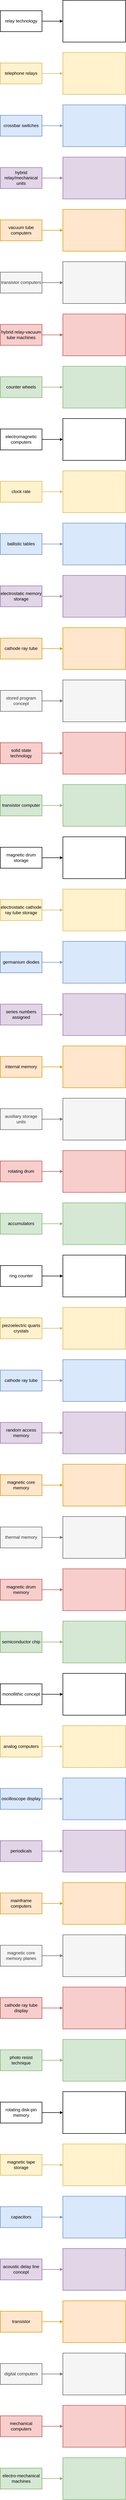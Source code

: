 <mxfile version="13.9.9" type="device"><diagram id="lU7n5NMmZwMgzTUS3irJ" name="Page-1"><mxGraphModel dx="1422" dy="942" grid="1" gridSize="10" guides="1" tooltips="1" connect="1" arrows="1" fold="1" page="1" pageScale="1" pageWidth="850" pageHeight="1100" math="0" shadow="0"><root><mxCell id="0"/><mxCell id="1" parent="0"/><mxCell id="pDozDM5p4-W_ZbppBq3X-190" value="" style="edgeStyle=orthogonalEdgeStyle;rounded=0;orthogonalLoop=1;jettySize=auto;html=1;strokeWidth=2;" edge="1" parent="1" source="pDozDM5p4-W_ZbppBq3X-1" target="pDozDM5p4-W_ZbppBq3X-94"><mxGeometry relative="1" as="geometry"/></mxCell><mxCell id="pDozDM5p4-W_ZbppBq3X-1" value="relay technology" style="rounded=0;whiteSpace=wrap;html=1;strokeWidth=2;fontStyle=0;fontSize=17;" vertex="1" parent="1"><mxGeometry x="80" y="80" width="160" height="80" as="geometry"/></mxCell><mxCell id="pDozDM5p4-W_ZbppBq3X-183" value="" style="edgeStyle=orthogonalEdgeStyle;rounded=0;orthogonalLoop=1;jettySize=auto;html=1;strokeWidth=2;fillColor=#d5e8d4;strokeColor=#82b366;" edge="1" parent="1" source="pDozDM5p4-W_ZbppBq3X-2" target="pDozDM5p4-W_ZbppBq3X-101"><mxGeometry relative="1" as="geometry"/></mxCell><mxCell id="pDozDM5p4-W_ZbppBq3X-2" value="counter wheels" style="rounded=0;whiteSpace=wrap;html=1;strokeWidth=2;fillColor=#d5e8d4;strokeColor=#82b366;fontStyle=0;fontSize=17;" vertex="1" parent="1"><mxGeometry x="80" y="1480" width="160" height="80" as="geometry"/></mxCell><mxCell id="pDozDM5p4-W_ZbppBq3X-184" value="" style="edgeStyle=orthogonalEdgeStyle;rounded=0;orthogonalLoop=1;jettySize=auto;html=1;strokeWidth=2;fillColor=#f8cecc;strokeColor=#b85450;" edge="1" parent="1" source="pDozDM5p4-W_ZbppBq3X-3" target="pDozDM5p4-W_ZbppBq3X-100"><mxGeometry relative="1" as="geometry"/></mxCell><mxCell id="pDozDM5p4-W_ZbppBq3X-3" value="hybrid relay-vacuum tube machines" style="rounded=0;whiteSpace=wrap;html=1;strokeWidth=2;fillColor=#f8cecc;strokeColor=#b85450;fontStyle=0;fontSize=17;" vertex="1" parent="1"><mxGeometry x="80" y="1280" width="160" height="80" as="geometry"/></mxCell><mxCell id="pDozDM5p4-W_ZbppBq3X-143" style="edgeStyle=orthogonalEdgeStyle;rounded=0;orthogonalLoop=1;jettySize=auto;html=1;entryX=0;entryY=0.5;entryDx=0;entryDy=0;strokeWidth=2;fillColor=#d5e8d4;strokeColor=#82b366;" edge="1" parent="1" source="pDozDM5p4-W_ZbppBq3X-4" target="pDozDM5p4-W_ZbppBq3X-140"><mxGeometry relative="1" as="geometry"/></mxCell><mxCell id="pDozDM5p4-W_ZbppBq3X-4" value="electro-mechanical machines" style="rounded=0;whiteSpace=wrap;html=1;strokeWidth=2;fillColor=#d5e8d4;strokeColor=#82b366;fontStyle=0;fontSize=17;" vertex="1" parent="1"><mxGeometry x="80" y="9480" width="160" height="80" as="geometry"/></mxCell><mxCell id="pDozDM5p4-W_ZbppBq3X-182" value="" style="edgeStyle=orthogonalEdgeStyle;rounded=0;orthogonalLoop=1;jettySize=auto;html=1;strokeWidth=2;" edge="1" parent="1" source="pDozDM5p4-W_ZbppBq3X-5" target="pDozDM5p4-W_ZbppBq3X-102"><mxGeometry relative="1" as="geometry"/></mxCell><mxCell id="pDozDM5p4-W_ZbppBq3X-5" value="electromagnetic computers" style="rounded=0;whiteSpace=wrap;html=1;strokeWidth=2;fontStyle=0;fontSize=17;" vertex="1" parent="1"><mxGeometry x="80" y="1680" width="160" height="80" as="geometry"/></mxCell><mxCell id="pDozDM5p4-W_ZbppBq3X-185" value="" style="edgeStyle=orthogonalEdgeStyle;rounded=0;orthogonalLoop=1;jettySize=auto;html=1;strokeWidth=2;fillColor=#f5f5f5;strokeColor=#666666;" edge="1" parent="1" source="pDozDM5p4-W_ZbppBq3X-6" target="pDozDM5p4-W_ZbppBq3X-99"><mxGeometry relative="1" as="geometry"/></mxCell><mxCell id="pDozDM5p4-W_ZbppBq3X-6" value="transistor computers" style="rounded=0;whiteSpace=wrap;html=1;strokeWidth=2;fillColor=#f5f5f5;strokeColor=#666666;fontColor=#333333;fontStyle=0;fontSize=17;" vertex="1" parent="1"><mxGeometry x="80" y="1080" width="160" height="80" as="geometry"/></mxCell><mxCell id="pDozDM5p4-W_ZbppBq3X-186" value="" style="edgeStyle=orthogonalEdgeStyle;rounded=0;orthogonalLoop=1;jettySize=auto;html=1;strokeWidth=2;fillColor=#ffe6cc;strokeColor=#d79b00;" edge="1" parent="1" source="pDozDM5p4-W_ZbppBq3X-7" target="pDozDM5p4-W_ZbppBq3X-98"><mxGeometry relative="1" as="geometry"/></mxCell><mxCell id="pDozDM5p4-W_ZbppBq3X-7" value="vacuum tube computers" style="rounded=0;whiteSpace=wrap;html=1;strokeWidth=2;fillColor=#ffe6cc;strokeColor=#d79b00;fontStyle=0;fontSize=17;" vertex="1" parent="1"><mxGeometry x="80" y="880" width="160" height="80" as="geometry"/></mxCell><mxCell id="pDozDM5p4-W_ZbppBq3X-187" value="" style="edgeStyle=orthogonalEdgeStyle;rounded=0;orthogonalLoop=1;jettySize=auto;html=1;strokeWidth=2;fillColor=#e1d5e7;strokeColor=#9673a6;" edge="1" parent="1" source="pDozDM5p4-W_ZbppBq3X-8" target="pDozDM5p4-W_ZbppBq3X-97"><mxGeometry relative="1" as="geometry"/></mxCell><mxCell id="pDozDM5p4-W_ZbppBq3X-8" value="hybrid relay/mechanical units" style="rounded=0;whiteSpace=wrap;html=1;strokeWidth=2;fillColor=#e1d5e7;strokeColor=#9673a6;fontStyle=0;fontSize=17;" vertex="1" parent="1"><mxGeometry x="80" y="680" width="160" height="80" as="geometry"/></mxCell><mxCell id="pDozDM5p4-W_ZbppBq3X-144" style="edgeStyle=orthogonalEdgeStyle;rounded=0;orthogonalLoop=1;jettySize=auto;html=1;entryX=0;entryY=0.5;entryDx=0;entryDy=0;strokeWidth=2;fillColor=#f8cecc;strokeColor=#b85450;" edge="1" parent="1" source="pDozDM5p4-W_ZbppBq3X-9" target="pDozDM5p4-W_ZbppBq3X-141"><mxGeometry relative="1" as="geometry"/></mxCell><mxCell id="pDozDM5p4-W_ZbppBq3X-9" value="mechanical computers" style="rounded=0;whiteSpace=wrap;html=1;strokeWidth=2;fillColor=#f8cecc;strokeColor=#b85450;fontStyle=0;fontSize=17;" vertex="1" parent="1"><mxGeometry x="80" y="9280" width="160" height="80" as="geometry"/></mxCell><mxCell id="pDozDM5p4-W_ZbppBq3X-188" value="" style="edgeStyle=orthogonalEdgeStyle;rounded=0;orthogonalLoop=1;jettySize=auto;html=1;strokeWidth=2;fillColor=#dae8fc;strokeColor=#6c8ebf;" edge="1" parent="1" source="pDozDM5p4-W_ZbppBq3X-10" target="pDozDM5p4-W_ZbppBq3X-96"><mxGeometry relative="1" as="geometry"/></mxCell><mxCell id="pDozDM5p4-W_ZbppBq3X-10" value="crossbar switches" style="rounded=0;whiteSpace=wrap;html=1;strokeWidth=2;fillColor=#dae8fc;strokeColor=#6c8ebf;fontStyle=0;fontSize=17;" vertex="1" parent="1"><mxGeometry x="80" y="480" width="160" height="80" as="geometry"/></mxCell><mxCell id="pDozDM5p4-W_ZbppBq3X-189" value="" style="edgeStyle=orthogonalEdgeStyle;rounded=0;orthogonalLoop=1;jettySize=auto;html=1;strokeWidth=2;fillColor=#fff2cc;strokeColor=#d6b656;" edge="1" parent="1" source="pDozDM5p4-W_ZbppBq3X-11" target="pDozDM5p4-W_ZbppBq3X-95"><mxGeometry relative="1" as="geometry"/></mxCell><mxCell id="pDozDM5p4-W_ZbppBq3X-11" value="telephone relays" style="rounded=0;whiteSpace=wrap;html=1;strokeWidth=2;fillColor=#fff2cc;strokeColor=#d6b656;fontStyle=0;fontSize=17;" vertex="1" parent="1"><mxGeometry x="80" y="280" width="160" height="80" as="geometry"/></mxCell><mxCell id="pDozDM5p4-W_ZbppBq3X-180" value="" style="edgeStyle=orthogonalEdgeStyle;rounded=0;orthogonalLoop=1;jettySize=auto;html=1;strokeWidth=2;fillColor=#dae8fc;strokeColor=#6c8ebf;" edge="1" parent="1" source="pDozDM5p4-W_ZbppBq3X-35" target="pDozDM5p4-W_ZbppBq3X-104"><mxGeometry relative="1" as="geometry"/></mxCell><mxCell id="pDozDM5p4-W_ZbppBq3X-35" value="ballistic tables" style="rounded=0;whiteSpace=wrap;html=1;strokeWidth=2;fillColor=#dae8fc;strokeColor=#6c8ebf;fontStyle=0;fontSize=17;" vertex="1" parent="1"><mxGeometry x="80" y="2080" width="160" height="80" as="geometry"/></mxCell><mxCell id="pDozDM5p4-W_ZbppBq3X-181" value="" style="edgeStyle=orthogonalEdgeStyle;rounded=0;orthogonalLoop=1;jettySize=auto;html=1;strokeWidth=2;fillColor=#fff2cc;strokeColor=#d6b656;" edge="1" parent="1" source="pDozDM5p4-W_ZbppBq3X-36" target="pDozDM5p4-W_ZbppBq3X-103"><mxGeometry relative="1" as="geometry"/></mxCell><mxCell id="pDozDM5p4-W_ZbppBq3X-36" value="clock rate" style="rounded=0;whiteSpace=wrap;html=1;strokeWidth=2;fillColor=#fff2cc;strokeColor=#d6b656;fontStyle=0;fontSize=17;" vertex="1" parent="1"><mxGeometry x="80" y="1880" width="160" height="80" as="geometry"/></mxCell><mxCell id="pDozDM5p4-W_ZbppBq3X-145" style="edgeStyle=orthogonalEdgeStyle;rounded=0;orthogonalLoop=1;jettySize=auto;html=1;exitX=1;exitY=0.5;exitDx=0;exitDy=0;entryX=0;entryY=0.5;entryDx=0;entryDy=0;strokeWidth=2;fillColor=#f5f5f5;strokeColor=#666666;" edge="1" parent="1" source="pDozDM5p4-W_ZbppBq3X-38" target="pDozDM5p4-W_ZbppBq3X-142"><mxGeometry relative="1" as="geometry"/></mxCell><mxCell id="pDozDM5p4-W_ZbppBq3X-38" value="digital computers" style="rounded=0;whiteSpace=wrap;html=1;strokeWidth=2;fillColor=#f5f5f5;strokeColor=#666666;fontColor=#333333;fontStyle=0;fontSize=17;" vertex="1" parent="1"><mxGeometry x="80" y="9080" width="160" height="80" as="geometry"/></mxCell><mxCell id="pDozDM5p4-W_ZbppBq3X-173" value="" style="edgeStyle=orthogonalEdgeStyle;rounded=0;orthogonalLoop=1;jettySize=auto;html=1;strokeWidth=2;fillColor=#fff2cc;strokeColor=#d6b656;" edge="1" parent="1" source="pDozDM5p4-W_ZbppBq3X-48" target="pDozDM5p4-W_ZbppBq3X-112"><mxGeometry relative="1" as="geometry"/></mxCell><mxCell id="pDozDM5p4-W_ZbppBq3X-48" value="electrostatic cathode ray tube storage" style="rounded=0;whiteSpace=wrap;html=1;strokeWidth=2;fillColor=#fff2cc;strokeColor=#d6b656;fontStyle=0;fontSize=17;" vertex="1" parent="1"><mxGeometry x="80" y="3480" width="160" height="80" as="geometry"/></mxCell><mxCell id="pDozDM5p4-W_ZbppBq3X-174" value="" style="edgeStyle=orthogonalEdgeStyle;rounded=0;orthogonalLoop=1;jettySize=auto;html=1;strokeWidth=2;" edge="1" parent="1" source="pDozDM5p4-W_ZbppBq3X-49" target="pDozDM5p4-W_ZbppBq3X-110"><mxGeometry relative="1" as="geometry"/></mxCell><mxCell id="pDozDM5p4-W_ZbppBq3X-49" value="magnetic drum storage" style="rounded=0;whiteSpace=wrap;html=1;strokeWidth=2;fontStyle=0;fontSize=17;" vertex="1" parent="1"><mxGeometry x="80" y="3280" width="160" height="80" as="geometry"/></mxCell><mxCell id="pDozDM5p4-W_ZbppBq3X-175" value="" style="edgeStyle=orthogonalEdgeStyle;rounded=0;orthogonalLoop=1;jettySize=auto;html=1;strokeWidth=2;fillColor=#d5e8d4;strokeColor=#82b366;" edge="1" parent="1" source="pDozDM5p4-W_ZbppBq3X-50" target="pDozDM5p4-W_ZbppBq3X-109"><mxGeometry relative="1" as="geometry"/></mxCell><mxCell id="pDozDM5p4-W_ZbppBq3X-50" value="transistor computer" style="rounded=0;whiteSpace=wrap;html=1;strokeWidth=2;fillColor=#d5e8d4;strokeColor=#82b366;fontStyle=0;fontSize=17;" vertex="1" parent="1"><mxGeometry x="80" y="3080" width="160" height="80" as="geometry"/></mxCell><mxCell id="pDozDM5p4-W_ZbppBq3X-176" value="" style="edgeStyle=orthogonalEdgeStyle;rounded=0;orthogonalLoop=1;jettySize=auto;html=1;strokeWidth=2;fillColor=#f8cecc;strokeColor=#b85450;" edge="1" parent="1" source="pDozDM5p4-W_ZbppBq3X-51" target="pDozDM5p4-W_ZbppBq3X-108"><mxGeometry relative="1" as="geometry"/></mxCell><mxCell id="pDozDM5p4-W_ZbppBq3X-51" value="solid state technology" style="rounded=0;whiteSpace=wrap;html=1;strokeWidth=2;fillColor=#f8cecc;strokeColor=#b85450;fontStyle=0;fontSize=17;" vertex="1" parent="1"><mxGeometry x="80" y="2880" width="160" height="80" as="geometry"/></mxCell><mxCell id="pDozDM5p4-W_ZbppBq3X-146" style="edgeStyle=orthogonalEdgeStyle;rounded=0;orthogonalLoop=1;jettySize=auto;html=1;entryX=0;entryY=0.5;entryDx=0;entryDy=0;strokeWidth=2;fillColor=#ffe6cc;strokeColor=#d79b00;" edge="1" parent="1" source="pDozDM5p4-W_ZbppBq3X-52" target="pDozDM5p4-W_ZbppBq3X-137"><mxGeometry relative="1" as="geometry"/></mxCell><mxCell id="pDozDM5p4-W_ZbppBq3X-52" value="transistor" style="rounded=0;whiteSpace=wrap;html=1;strokeWidth=2;fillColor=#ffe6cc;strokeColor=#d79b00;fontStyle=0;fontSize=17;" vertex="1" parent="1"><mxGeometry x="80" y="8880" width="160" height="80" as="geometry"/></mxCell><mxCell id="pDozDM5p4-W_ZbppBq3X-177" value="" style="edgeStyle=orthogonalEdgeStyle;rounded=0;orthogonalLoop=1;jettySize=auto;html=1;strokeWidth=2;fillColor=#f5f5f5;strokeColor=#666666;" edge="1" parent="1" source="pDozDM5p4-W_ZbppBq3X-53" target="pDozDM5p4-W_ZbppBq3X-107"><mxGeometry relative="1" as="geometry"/></mxCell><mxCell id="pDozDM5p4-W_ZbppBq3X-53" value="stored program concept" style="rounded=0;whiteSpace=wrap;html=1;strokeWidth=2;fillColor=#f5f5f5;strokeColor=#666666;fontColor=#333333;fontStyle=0;fontSize=17;" vertex="1" parent="1"><mxGeometry x="80" y="2680" width="160" height="80" as="geometry"/></mxCell><mxCell id="pDozDM5p4-W_ZbppBq3X-178" value="" style="edgeStyle=orthogonalEdgeStyle;rounded=0;orthogonalLoop=1;jettySize=auto;html=1;strokeWidth=2;fillColor=#ffe6cc;strokeColor=#d79b00;" edge="1" parent="1" source="pDozDM5p4-W_ZbppBq3X-54" target="pDozDM5p4-W_ZbppBq3X-106"><mxGeometry relative="1" as="geometry"/></mxCell><mxCell id="pDozDM5p4-W_ZbppBq3X-54" value="cathode ray tube" style="rounded=0;whiteSpace=wrap;html=1;strokeWidth=2;fillColor=#ffe6cc;strokeColor=#d79b00;fontStyle=0;fontSize=17;" vertex="1" parent="1"><mxGeometry x="80" y="2480" width="160" height="80" as="geometry"/></mxCell><mxCell id="pDozDM5p4-W_ZbppBq3X-179" value="" style="edgeStyle=orthogonalEdgeStyle;rounded=0;orthogonalLoop=1;jettySize=auto;html=1;strokeWidth=2;fillColor=#e1d5e7;strokeColor=#9673a6;" edge="1" parent="1" source="pDozDM5p4-W_ZbppBq3X-55" target="pDozDM5p4-W_ZbppBq3X-105"><mxGeometry relative="1" as="geometry"/></mxCell><mxCell id="pDozDM5p4-W_ZbppBq3X-55" value="electrostatic memory storage" style="rounded=0;whiteSpace=wrap;html=1;strokeWidth=2;fillColor=#e1d5e7;strokeColor=#9673a6;fontStyle=0;fontSize=17;" vertex="1" parent="1"><mxGeometry x="80" y="2280" width="160" height="80" as="geometry"/></mxCell><mxCell id="pDozDM5p4-W_ZbppBq3X-165" value="" style="edgeStyle=orthogonalEdgeStyle;rounded=0;orthogonalLoop=1;jettySize=auto;html=1;strokeWidth=2;fillColor=#fff2cc;strokeColor=#d6b656;" edge="1" parent="1" source="pDozDM5p4-W_ZbppBq3X-59" target="pDozDM5p4-W_ZbppBq3X-122"><mxGeometry relative="1" as="geometry"/></mxCell><mxCell id="pDozDM5p4-W_ZbppBq3X-59" value="piezoelectric quarts crystals" style="rounded=0;whiteSpace=wrap;html=1;strokeWidth=2;fillColor=#fff2cc;strokeColor=#d6b656;fontStyle=0;fontSize=17;" vertex="1" parent="1"><mxGeometry x="80" y="5080" width="160" height="80" as="geometry"/></mxCell><mxCell id="pDozDM5p4-W_ZbppBq3X-147" style="edgeStyle=orthogonalEdgeStyle;rounded=0;orthogonalLoop=1;jettySize=auto;html=1;exitX=1;exitY=0.5;exitDx=0;exitDy=0;entryX=0;entryY=0.5;entryDx=0;entryDy=0;strokeWidth=2;fillColor=#e1d5e7;strokeColor=#9673a6;" edge="1" parent="1" source="pDozDM5p4-W_ZbppBq3X-60" target="pDozDM5p4-W_ZbppBq3X-138"><mxGeometry relative="1" as="geometry"/></mxCell><mxCell id="pDozDM5p4-W_ZbppBq3X-60" value="acoustic delay line concept" style="rounded=0;whiteSpace=wrap;html=1;strokeWidth=2;fillColor=#e1d5e7;strokeColor=#9673a6;fontStyle=0;fontSize=17;" vertex="1" parent="1"><mxGeometry x="80" y="8680" width="160" height="80" as="geometry"/></mxCell><mxCell id="pDozDM5p4-W_ZbppBq3X-166" value="" style="edgeStyle=orthogonalEdgeStyle;rounded=0;orthogonalLoop=1;jettySize=auto;html=1;strokeWidth=2;" edge="1" parent="1" source="pDozDM5p4-W_ZbppBq3X-61" target="pDozDM5p4-W_ZbppBq3X-119"><mxGeometry relative="1" as="geometry"><Array as="points"><mxPoint x="260" y="4920"/><mxPoint x="260" y="4920"/></Array></mxGeometry></mxCell><mxCell id="pDozDM5p4-W_ZbppBq3X-61" value="ring counter" style="rounded=0;whiteSpace=wrap;html=1;strokeWidth=2;fontStyle=0;fontSize=17;" vertex="1" parent="1"><mxGeometry x="80" y="4880" width="160" height="80" as="geometry"/></mxCell><mxCell id="pDozDM5p4-W_ZbppBq3X-167" value="" style="edgeStyle=orthogonalEdgeStyle;rounded=0;orthogonalLoop=1;jettySize=auto;html=1;strokeWidth=2;fillColor=#d5e8d4;strokeColor=#82b366;" edge="1" parent="1" source="pDozDM5p4-W_ZbppBq3X-62" target="pDozDM5p4-W_ZbppBq3X-118"><mxGeometry relative="1" as="geometry"/></mxCell><mxCell id="pDozDM5p4-W_ZbppBq3X-62" value="accumulators" style="rounded=0;whiteSpace=wrap;html=1;strokeWidth=2;fillColor=#d5e8d4;strokeColor=#82b366;fontStyle=0;fontSize=17;" vertex="1" parent="1"><mxGeometry x="80" y="4680" width="160" height="80" as="geometry"/></mxCell><mxCell id="pDozDM5p4-W_ZbppBq3X-168" value="" style="edgeStyle=orthogonalEdgeStyle;rounded=0;orthogonalLoop=1;jettySize=auto;html=1;strokeWidth=2;fillColor=#f8cecc;strokeColor=#b85450;" edge="1" parent="1" source="pDozDM5p4-W_ZbppBq3X-63" target="pDozDM5p4-W_ZbppBq3X-117"><mxGeometry relative="1" as="geometry"/></mxCell><mxCell id="pDozDM5p4-W_ZbppBq3X-63" value="rotating drum" style="rounded=0;whiteSpace=wrap;html=1;strokeWidth=2;fillColor=#f8cecc;strokeColor=#b85450;fontStyle=0;fontSize=17;" vertex="1" parent="1"><mxGeometry x="80" y="4480" width="160" height="80" as="geometry"/></mxCell><mxCell id="pDozDM5p4-W_ZbppBq3X-148" style="edgeStyle=orthogonalEdgeStyle;rounded=0;orthogonalLoop=1;jettySize=auto;html=1;exitX=1;exitY=0.5;exitDx=0;exitDy=0;entryX=0;entryY=0.5;entryDx=0;entryDy=0;strokeWidth=2;fillColor=#dae8fc;strokeColor=#6c8ebf;" edge="1" parent="1" source="pDozDM5p4-W_ZbppBq3X-64" target="pDozDM5p4-W_ZbppBq3X-139"><mxGeometry relative="1" as="geometry"/></mxCell><mxCell id="pDozDM5p4-W_ZbppBq3X-64" value="capacitors" style="rounded=0;whiteSpace=wrap;html=1;strokeWidth=2;fillColor=#dae8fc;strokeColor=#6c8ebf;fontStyle=0;fontSize=17;" vertex="1" parent="1"><mxGeometry x="80" y="8480" width="160" height="80" as="geometry"/></mxCell><mxCell id="pDozDM5p4-W_ZbppBq3X-169" value="" style="edgeStyle=orthogonalEdgeStyle;rounded=0;orthogonalLoop=1;jettySize=auto;html=1;strokeWidth=2;fillColor=#f5f5f5;strokeColor=#666666;" edge="1" parent="1" source="pDozDM5p4-W_ZbppBq3X-65" target="pDozDM5p4-W_ZbppBq3X-116"><mxGeometry relative="1" as="geometry"/></mxCell><mxCell id="pDozDM5p4-W_ZbppBq3X-65" value="auxiliary storage units" style="rounded=0;whiteSpace=wrap;html=1;strokeWidth=2;fillColor=#f5f5f5;strokeColor=#666666;fontColor=#333333;fontStyle=0;fontSize=17;" vertex="1" parent="1"><mxGeometry x="80" y="4280" width="160" height="80" as="geometry"/></mxCell><mxCell id="pDozDM5p4-W_ZbppBq3X-170" value="" style="edgeStyle=orthogonalEdgeStyle;rounded=0;orthogonalLoop=1;jettySize=auto;html=1;strokeWidth=2;fillColor=#ffe6cc;strokeColor=#d79b00;" edge="1" parent="1" source="pDozDM5p4-W_ZbppBq3X-66" target="pDozDM5p4-W_ZbppBq3X-115"><mxGeometry relative="1" as="geometry"/></mxCell><mxCell id="pDozDM5p4-W_ZbppBq3X-66" value="internal memory" style="rounded=0;whiteSpace=wrap;html=1;strokeWidth=2;fillColor=#ffe6cc;strokeColor=#d79b00;fontStyle=0;fontSize=17;" vertex="1" parent="1"><mxGeometry x="80" y="4080" width="160" height="80" as="geometry"/></mxCell><mxCell id="pDozDM5p4-W_ZbppBq3X-149" style="edgeStyle=orthogonalEdgeStyle;rounded=0;orthogonalLoop=1;jettySize=auto;html=1;exitX=1;exitY=0.5;exitDx=0;exitDy=0;entryX=0;entryY=0.5;entryDx=0;entryDy=0;strokeWidth=2;fillColor=#fff2cc;strokeColor=#d6b656;" edge="1" parent="1" source="pDozDM5p4-W_ZbppBq3X-67" target="pDozDM5p4-W_ZbppBq3X-134"><mxGeometry relative="1" as="geometry"/></mxCell><mxCell id="pDozDM5p4-W_ZbppBq3X-67" value="magnetic tape storage" style="rounded=0;whiteSpace=wrap;html=1;strokeWidth=2;fillColor=#fff2cc;strokeColor=#d6b656;fontStyle=0;fontSize=17;" vertex="1" parent="1"><mxGeometry x="80" y="8280" width="160" height="80" as="geometry"/></mxCell><mxCell id="pDozDM5p4-W_ZbppBq3X-172" value="" style="edgeStyle=orthogonalEdgeStyle;rounded=0;orthogonalLoop=1;jettySize=auto;html=1;strokeWidth=2;fillColor=#dae8fc;strokeColor=#6c8ebf;" edge="1" parent="1" source="pDozDM5p4-W_ZbppBq3X-68" target="pDozDM5p4-W_ZbppBq3X-113"><mxGeometry relative="1" as="geometry"/></mxCell><mxCell id="pDozDM5p4-W_ZbppBq3X-68" value="germanium diodes" style="rounded=0;whiteSpace=wrap;html=1;strokeWidth=2;fillColor=#dae8fc;strokeColor=#6c8ebf;fontStyle=0;fontSize=17;" vertex="1" parent="1"><mxGeometry x="80" y="3680" width="160" height="80" as="geometry"/></mxCell><mxCell id="pDozDM5p4-W_ZbppBq3X-171" value="" style="edgeStyle=orthogonalEdgeStyle;rounded=0;orthogonalLoop=1;jettySize=auto;html=1;strokeWidth=2;fillColor=#e1d5e7;strokeColor=#9673a6;" edge="1" parent="1" source="pDozDM5p4-W_ZbppBq3X-69" target="pDozDM5p4-W_ZbppBq3X-114"><mxGeometry relative="1" as="geometry"/></mxCell><mxCell id="pDozDM5p4-W_ZbppBq3X-69" value="series numbers assigned" style="rounded=0;whiteSpace=wrap;html=1;strokeWidth=2;fillColor=#e1d5e7;strokeColor=#9673a6;fontStyle=0;fontSize=17;" vertex="1" parent="1"><mxGeometry x="80" y="3880" width="160" height="80" as="geometry"/></mxCell><mxCell id="pDozDM5p4-W_ZbppBq3X-161" value="" style="edgeStyle=orthogonalEdgeStyle;rounded=0;orthogonalLoop=1;jettySize=auto;html=1;strokeWidth=2;fillColor=#f5f5f5;strokeColor=#666666;" edge="1" parent="1" source="pDozDM5p4-W_ZbppBq3X-70" target="pDozDM5p4-W_ZbppBq3X-124"><mxGeometry relative="1" as="geometry"/></mxCell><mxCell id="pDozDM5p4-W_ZbppBq3X-70" value="thermal memory" style="rounded=0;whiteSpace=wrap;html=1;strokeWidth=2;fillColor=#f5f5f5;strokeColor=#666666;fontColor=#333333;fontStyle=0;fontSize=17;" vertex="1" parent="1"><mxGeometry x="80" y="5880" width="160" height="80" as="geometry"/></mxCell><mxCell id="pDozDM5p4-W_ZbppBq3X-150" style="edgeStyle=orthogonalEdgeStyle;rounded=0;orthogonalLoop=1;jettySize=auto;html=1;entryX=0;entryY=0.5;entryDx=0;entryDy=0;strokeWidth=2;" edge="1" parent="1" source="pDozDM5p4-W_ZbppBq3X-71" target="pDozDM5p4-W_ZbppBq3X-135"><mxGeometry relative="1" as="geometry"/></mxCell><mxCell id="pDozDM5p4-W_ZbppBq3X-71" value="rotating disk-pin memory" style="rounded=0;whiteSpace=wrap;html=1;strokeWidth=2;fontStyle=0;fontSize=17;" vertex="1" parent="1"><mxGeometry x="80" y="8080" width="160" height="80" as="geometry"/></mxCell><mxCell id="pDozDM5p4-W_ZbppBq3X-160" value="" style="edgeStyle=orthogonalEdgeStyle;rounded=0;orthogonalLoop=1;jettySize=auto;html=1;strokeWidth=2;fillColor=#f8cecc;strokeColor=#b85450;" edge="1" parent="1" source="pDozDM5p4-W_ZbppBq3X-72" target="pDozDM5p4-W_ZbppBq3X-123"><mxGeometry relative="1" as="geometry"/></mxCell><mxCell id="pDozDM5p4-W_ZbppBq3X-72" value="magnetic drum memory" style="rounded=0;whiteSpace=wrap;html=1;strokeWidth=2;fillColor=#f8cecc;strokeColor=#b85450;fontStyle=0;fontSize=17;" vertex="1" parent="1"><mxGeometry x="80" y="6080" width="160" height="80" as="geometry"/></mxCell><mxCell id="pDozDM5p4-W_ZbppBq3X-164" value="" style="edgeStyle=orthogonalEdgeStyle;rounded=0;orthogonalLoop=1;jettySize=auto;html=1;strokeWidth=2;fillColor=#dae8fc;strokeColor=#6c8ebf;" edge="1" parent="1" source="pDozDM5p4-W_ZbppBq3X-73" target="pDozDM5p4-W_ZbppBq3X-121"><mxGeometry relative="1" as="geometry"/></mxCell><mxCell id="pDozDM5p4-W_ZbppBq3X-73" value="cathode ray tube" style="rounded=0;whiteSpace=wrap;html=1;strokeWidth=2;fillColor=#dae8fc;strokeColor=#6c8ebf;fontStyle=0;fontSize=17;" vertex="1" parent="1"><mxGeometry x="80" y="5280" width="160" height="80" as="geometry"/></mxCell><mxCell id="pDozDM5p4-W_ZbppBq3X-163" value="" style="edgeStyle=orthogonalEdgeStyle;rounded=0;orthogonalLoop=1;jettySize=auto;html=1;strokeWidth=2;fillColor=#e1d5e7;strokeColor=#9673a6;" edge="1" parent="1" source="pDozDM5p4-W_ZbppBq3X-74" target="pDozDM5p4-W_ZbppBq3X-120"><mxGeometry relative="1" as="geometry"/></mxCell><mxCell id="pDozDM5p4-W_ZbppBq3X-74" value="random access memory" style="rounded=0;whiteSpace=wrap;html=1;strokeWidth=2;fillColor=#e1d5e7;strokeColor=#9673a6;fontStyle=0;fontSize=17;" vertex="1" parent="1"><mxGeometry x="80" y="5480" width="160" height="80" as="geometry"/></mxCell><mxCell id="pDozDM5p4-W_ZbppBq3X-162" value="" style="edgeStyle=orthogonalEdgeStyle;rounded=0;orthogonalLoop=1;jettySize=auto;html=1;strokeWidth=2;fillColor=#ffe6cc;strokeColor=#d79b00;" edge="1" parent="1" source="pDozDM5p4-W_ZbppBq3X-75" target="pDozDM5p4-W_ZbppBq3X-125"><mxGeometry relative="1" as="geometry"/></mxCell><mxCell id="pDozDM5p4-W_ZbppBq3X-75" value="magnetic core memory" style="rounded=0;whiteSpace=wrap;html=1;strokeWidth=2;fillColor=#ffe6cc;strokeColor=#d79b00;fontStyle=0;fontSize=17;" vertex="1" parent="1"><mxGeometry x="80" y="5680" width="160" height="80" as="geometry"/></mxCell><mxCell id="pDozDM5p4-W_ZbppBq3X-151" style="edgeStyle=orthogonalEdgeStyle;rounded=0;orthogonalLoop=1;jettySize=auto;html=1;entryX=0;entryY=0.5;entryDx=0;entryDy=0;strokeWidth=2;fillColor=#d5e8d4;strokeColor=#82b366;" edge="1" parent="1" source="pDozDM5p4-W_ZbppBq3X-78" target="pDozDM5p4-W_ZbppBq3X-136"><mxGeometry relative="1" as="geometry"/></mxCell><mxCell id="pDozDM5p4-W_ZbppBq3X-78" value="photo resist technique" style="rounded=0;whiteSpace=wrap;html=1;strokeWidth=2;fillColor=#d5e8d4;strokeColor=#82b366;fontStyle=0;fontSize=17;" vertex="1" parent="1"><mxGeometry x="80" y="7880" width="160" height="80" as="geometry"/></mxCell><mxCell id="pDozDM5p4-W_ZbppBq3X-158" value="" style="edgeStyle=orthogonalEdgeStyle;rounded=0;orthogonalLoop=1;jettySize=auto;html=1;strokeWidth=2;" edge="1" parent="1" source="pDozDM5p4-W_ZbppBq3X-79" target="pDozDM5p4-W_ZbppBq3X-127"><mxGeometry relative="1" as="geometry"/></mxCell><mxCell id="pDozDM5p4-W_ZbppBq3X-79" value="monollithic concept" style="rounded=0;whiteSpace=wrap;html=1;strokeWidth=2;fontStyle=0;fontSize=17;" vertex="1" parent="1"><mxGeometry x="80" y="6480" width="160" height="80" as="geometry"/></mxCell><mxCell id="pDozDM5p4-W_ZbppBq3X-159" value="" style="edgeStyle=orthogonalEdgeStyle;rounded=0;orthogonalLoop=1;jettySize=auto;html=1;strokeWidth=2;fillColor=#d5e8d4;strokeColor=#82b366;" edge="1" parent="1" source="pDozDM5p4-W_ZbppBq3X-80" target="pDozDM5p4-W_ZbppBq3X-128"><mxGeometry relative="1" as="geometry"/></mxCell><mxCell id="pDozDM5p4-W_ZbppBq3X-80" value="semiconductor chip" style="rounded=0;whiteSpace=wrap;html=1;strokeWidth=2;fillColor=#d5e8d4;strokeColor=#82b366;fontStyle=0;fontSize=17;" vertex="1" parent="1"><mxGeometry x="80" y="6280" width="160" height="80" as="geometry"/></mxCell><mxCell id="pDozDM5p4-W_ZbppBq3X-153" value="" style="edgeStyle=orthogonalEdgeStyle;rounded=0;orthogonalLoop=1;jettySize=auto;html=1;strokeWidth=2;fillColor=#f5f5f5;strokeColor=#666666;" edge="1" parent="1" source="pDozDM5p4-W_ZbppBq3X-84" target="pDozDM5p4-W_ZbppBq3X-132"><mxGeometry relative="1" as="geometry"/></mxCell><mxCell id="pDozDM5p4-W_ZbppBq3X-84" value="magnetic core memory planes" style="rounded=0;whiteSpace=wrap;html=1;strokeWidth=2;fillColor=#f5f5f5;strokeColor=#666666;fontColor=#333333;fontStyle=0;fontSize=17;" vertex="1" parent="1"><mxGeometry x="80" y="7480" width="160" height="80" as="geometry"/></mxCell><mxCell id="pDozDM5p4-W_ZbppBq3X-154" value="" style="edgeStyle=orthogonalEdgeStyle;rounded=0;orthogonalLoop=1;jettySize=auto;html=1;strokeWidth=2;fillColor=#ffe6cc;strokeColor=#d79b00;" edge="1" parent="1" source="pDozDM5p4-W_ZbppBq3X-85" target="pDozDM5p4-W_ZbppBq3X-133"><mxGeometry relative="1" as="geometry"/></mxCell><mxCell id="pDozDM5p4-W_ZbppBq3X-85" value="mainframe computers" style="rounded=0;whiteSpace=wrap;html=1;strokeWidth=2;fillColor=#ffe6cc;strokeColor=#d79b00;fontStyle=0;fontSize=17;" vertex="1" parent="1"><mxGeometry x="80" y="7280" width="160" height="80" as="geometry"/></mxCell><mxCell id="pDozDM5p4-W_ZbppBq3X-155" value="" style="edgeStyle=orthogonalEdgeStyle;rounded=0;orthogonalLoop=1;jettySize=auto;html=1;strokeWidth=2;fillColor=#e1d5e7;strokeColor=#9673a6;" edge="1" parent="1" source="pDozDM5p4-W_ZbppBq3X-86" target="pDozDM5p4-W_ZbppBq3X-129"><mxGeometry relative="1" as="geometry"/></mxCell><mxCell id="pDozDM5p4-W_ZbppBq3X-86" value="periodicals" style="rounded=0;whiteSpace=wrap;html=1;strokeWidth=2;fillColor=#e1d5e7;strokeColor=#9673a6;fontStyle=0;fontSize=17;" vertex="1" parent="1"><mxGeometry x="80" y="7080" width="160" height="80" as="geometry"/></mxCell><mxCell id="pDozDM5p4-W_ZbppBq3X-156" value="" style="edgeStyle=orthogonalEdgeStyle;rounded=0;orthogonalLoop=1;jettySize=auto;html=1;strokeWidth=2;fillColor=#dae8fc;strokeColor=#6c8ebf;" edge="1" parent="1" source="pDozDM5p4-W_ZbppBq3X-87" target="pDozDM5p4-W_ZbppBq3X-130"><mxGeometry relative="1" as="geometry"/></mxCell><mxCell id="pDozDM5p4-W_ZbppBq3X-87" value="oscilloscope display" style="rounded=0;whiteSpace=wrap;html=1;strokeWidth=2;fillColor=#dae8fc;strokeColor=#6c8ebf;fontStyle=0;fontSize=17;" vertex="1" parent="1"><mxGeometry x="80" y="6880" width="160" height="80" as="geometry"/></mxCell><mxCell id="pDozDM5p4-W_ZbppBq3X-157" value="" style="edgeStyle=orthogonalEdgeStyle;rounded=0;orthogonalLoop=1;jettySize=auto;html=1;strokeWidth=2;fillColor=#fff2cc;strokeColor=#d6b656;" edge="1" parent="1" source="pDozDM5p4-W_ZbppBq3X-88" target="pDozDM5p4-W_ZbppBq3X-126"><mxGeometry relative="1" as="geometry"/></mxCell><mxCell id="pDozDM5p4-W_ZbppBq3X-88" value="analog computers" style="rounded=0;whiteSpace=wrap;html=1;strokeWidth=2;fillColor=#fff2cc;strokeColor=#d6b656;fontStyle=0;fontSize=17;" vertex="1" parent="1"><mxGeometry x="80" y="6680" width="160" height="80" as="geometry"/></mxCell><mxCell id="pDozDM5p4-W_ZbppBq3X-152" value="" style="edgeStyle=orthogonalEdgeStyle;rounded=0;orthogonalLoop=1;jettySize=auto;html=1;strokeWidth=2;fillColor=#f8cecc;strokeColor=#b85450;" edge="1" parent="1" source="pDozDM5p4-W_ZbppBq3X-89" target="pDozDM5p4-W_ZbppBq3X-131"><mxGeometry relative="1" as="geometry"/></mxCell><mxCell id="pDozDM5p4-W_ZbppBq3X-89" value="cathode ray tube display" style="rounded=0;whiteSpace=wrap;html=1;strokeWidth=2;fillColor=#f8cecc;strokeColor=#b85450;fontStyle=0;fontSize=17;" vertex="1" parent="1"><mxGeometry x="80" y="7680" width="160" height="80" as="geometry"/></mxCell><mxCell id="pDozDM5p4-W_ZbppBq3X-94" value="" style="rounded=0;whiteSpace=wrap;html=1;strokeWidth=2;fontStyle=2;fontSize=14;" vertex="1" parent="1"><mxGeometry x="320" y="40" width="240" height="160" as="geometry"/></mxCell><mxCell id="pDozDM5p4-W_ZbppBq3X-95" value="" style="rounded=0;whiteSpace=wrap;html=1;strokeWidth=2;fillColor=#fff2cc;strokeColor=#d6b656;fontStyle=2;fontSize=14;" vertex="1" parent="1"><mxGeometry x="320" y="240" width="240" height="160" as="geometry"/></mxCell><mxCell id="pDozDM5p4-W_ZbppBq3X-96" value="" style="rounded=0;whiteSpace=wrap;html=1;strokeWidth=2;fillColor=#dae8fc;strokeColor=#6c8ebf;fontStyle=2;fontSize=14;" vertex="1" parent="1"><mxGeometry x="320" y="440" width="240" height="160" as="geometry"/></mxCell><mxCell id="pDozDM5p4-W_ZbppBq3X-97" value="" style="rounded=0;whiteSpace=wrap;html=1;strokeWidth=2;fillColor=#e1d5e7;strokeColor=#9673a6;fontStyle=2;fontSize=14;" vertex="1" parent="1"><mxGeometry x="320" y="640" width="240" height="160" as="geometry"/></mxCell><mxCell id="pDozDM5p4-W_ZbppBq3X-98" value="" style="rounded=0;whiteSpace=wrap;html=1;strokeWidth=2;fillColor=#ffe6cc;strokeColor=#d79b00;fontStyle=2;fontSize=14;" vertex="1" parent="1"><mxGeometry x="320" y="840" width="240" height="160" as="geometry"/></mxCell><mxCell id="pDozDM5p4-W_ZbppBq3X-99" value="" style="rounded=0;whiteSpace=wrap;html=1;strokeWidth=2;fillColor=#f5f5f5;strokeColor=#666666;fontColor=#333333;fontStyle=2;fontSize=14;" vertex="1" parent="1"><mxGeometry x="320" y="1040" width="240" height="160" as="geometry"/></mxCell><mxCell id="pDozDM5p4-W_ZbppBq3X-100" value="" style="rounded=0;whiteSpace=wrap;html=1;strokeWidth=2;fillColor=#f8cecc;strokeColor=#b85450;fontStyle=2;fontSize=14;" vertex="1" parent="1"><mxGeometry x="320" y="1240" width="240" height="160" as="geometry"/></mxCell><mxCell id="pDozDM5p4-W_ZbppBq3X-101" value="" style="rounded=0;whiteSpace=wrap;html=1;strokeWidth=2;fillColor=#d5e8d4;strokeColor=#82b366;fontStyle=2;fontSize=14;" vertex="1" parent="1"><mxGeometry x="320" y="1440" width="240" height="160" as="geometry"/></mxCell><mxCell id="pDozDM5p4-W_ZbppBq3X-102" value="" style="rounded=0;whiteSpace=wrap;html=1;strokeWidth=2;fontStyle=2;fontSize=14;" vertex="1" parent="1"><mxGeometry x="320" y="1640" width="240" height="160" as="geometry"/></mxCell><mxCell id="pDozDM5p4-W_ZbppBq3X-103" value="" style="rounded=0;whiteSpace=wrap;html=1;strokeWidth=2;fillColor=#fff2cc;strokeColor=#d6b656;fontStyle=2;fontSize=14;" vertex="1" parent="1"><mxGeometry x="320" y="1840" width="240" height="160" as="geometry"/></mxCell><mxCell id="pDozDM5p4-W_ZbppBq3X-104" value="" style="rounded=0;whiteSpace=wrap;html=1;strokeWidth=2;fillColor=#dae8fc;strokeColor=#6c8ebf;fontStyle=2;fontSize=14;" vertex="1" parent="1"><mxGeometry x="320" y="2040" width="240" height="160" as="geometry"/></mxCell><mxCell id="pDozDM5p4-W_ZbppBq3X-105" value="" style="rounded=0;whiteSpace=wrap;html=1;strokeWidth=2;fillColor=#e1d5e7;strokeColor=#9673a6;fontStyle=2;fontSize=14;" vertex="1" parent="1"><mxGeometry x="320" y="2240" width="240" height="160" as="geometry"/></mxCell><mxCell id="pDozDM5p4-W_ZbppBq3X-106" value="" style="rounded=0;whiteSpace=wrap;html=1;strokeWidth=2;fillColor=#ffe6cc;strokeColor=#d79b00;fontStyle=2;fontSize=14;" vertex="1" parent="1"><mxGeometry x="320" y="2440" width="240" height="160" as="geometry"/></mxCell><mxCell id="pDozDM5p4-W_ZbppBq3X-107" value="" style="rounded=0;whiteSpace=wrap;html=1;strokeWidth=2;fillColor=#f5f5f5;strokeColor=#666666;fontColor=#333333;fontStyle=2;fontSize=14;" vertex="1" parent="1"><mxGeometry x="320" y="2640" width="240" height="160" as="geometry"/></mxCell><mxCell id="pDozDM5p4-W_ZbppBq3X-108" value="" style="rounded=0;whiteSpace=wrap;html=1;strokeWidth=2;fillColor=#f8cecc;strokeColor=#b85450;fontStyle=2;fontSize=14;" vertex="1" parent="1"><mxGeometry x="320" y="2840" width="240" height="160" as="geometry"/></mxCell><mxCell id="pDozDM5p4-W_ZbppBq3X-109" value="" style="rounded=0;whiteSpace=wrap;html=1;strokeWidth=2;fillColor=#d5e8d4;strokeColor=#82b366;fontStyle=2;fontSize=14;" vertex="1" parent="1"><mxGeometry x="320" y="3040" width="240" height="160" as="geometry"/></mxCell><mxCell id="pDozDM5p4-W_ZbppBq3X-110" value="" style="rounded=0;whiteSpace=wrap;html=1;strokeWidth=2;fontStyle=2;fontSize=14;" vertex="1" parent="1"><mxGeometry x="320" y="3240" width="240" height="160" as="geometry"/></mxCell><mxCell id="pDozDM5p4-W_ZbppBq3X-112" value="" style="rounded=0;whiteSpace=wrap;html=1;strokeWidth=2;fillColor=#fff2cc;strokeColor=#d6b656;fontStyle=2;fontSize=14;" vertex="1" parent="1"><mxGeometry x="320" y="3440" width="240" height="160" as="geometry"/></mxCell><mxCell id="pDozDM5p4-W_ZbppBq3X-113" value="" style="rounded=0;whiteSpace=wrap;html=1;strokeWidth=2;fillColor=#dae8fc;strokeColor=#6c8ebf;fontStyle=2;fontSize=14;" vertex="1" parent="1"><mxGeometry x="320" y="3640" width="240" height="160" as="geometry"/></mxCell><mxCell id="pDozDM5p4-W_ZbppBq3X-114" value="" style="rounded=0;whiteSpace=wrap;html=1;strokeWidth=2;fillColor=#e1d5e7;strokeColor=#9673a6;fontStyle=2;fontSize=14;" vertex="1" parent="1"><mxGeometry x="320" y="3840" width="240" height="160" as="geometry"/></mxCell><mxCell id="pDozDM5p4-W_ZbppBq3X-115" value="" style="rounded=0;whiteSpace=wrap;html=1;strokeWidth=2;fillColor=#ffe6cc;strokeColor=#d79b00;fontStyle=2;fontSize=14;" vertex="1" parent="1"><mxGeometry x="320" y="4040" width="240" height="160" as="geometry"/></mxCell><mxCell id="pDozDM5p4-W_ZbppBq3X-116" value="" style="rounded=0;whiteSpace=wrap;html=1;strokeWidth=2;fillColor=#f5f5f5;strokeColor=#666666;fontColor=#333333;fontStyle=2;fontSize=14;" vertex="1" parent="1"><mxGeometry x="320" y="4240" width="240" height="160" as="geometry"/></mxCell><mxCell id="pDozDM5p4-W_ZbppBq3X-117" value="" style="rounded=0;whiteSpace=wrap;html=1;strokeWidth=2;fillColor=#f8cecc;strokeColor=#b85450;fontStyle=2;fontSize=14;" vertex="1" parent="1"><mxGeometry x="320" y="4440" width="240" height="160" as="geometry"/></mxCell><mxCell id="pDozDM5p4-W_ZbppBq3X-118" value="" style="rounded=0;whiteSpace=wrap;html=1;strokeWidth=2;fillColor=#d5e8d4;strokeColor=#82b366;fontStyle=2;fontSize=14;" vertex="1" parent="1"><mxGeometry x="320" y="4640" width="240" height="160" as="geometry"/></mxCell><mxCell id="pDozDM5p4-W_ZbppBq3X-119" value="" style="rounded=0;whiteSpace=wrap;html=1;strokeWidth=2;fontStyle=2;fontSize=14;" vertex="1" parent="1"><mxGeometry x="320" y="4840" width="240" height="160" as="geometry"/></mxCell><mxCell id="pDozDM5p4-W_ZbppBq3X-120" value="" style="rounded=0;whiteSpace=wrap;html=1;strokeWidth=2;fillColor=#e1d5e7;strokeColor=#9673a6;fontStyle=2;fontSize=14;" vertex="1" parent="1"><mxGeometry x="320" y="5440" width="240" height="160" as="geometry"/></mxCell><mxCell id="pDozDM5p4-W_ZbppBq3X-121" value="" style="rounded=0;whiteSpace=wrap;html=1;strokeWidth=2;fillColor=#dae8fc;strokeColor=#6c8ebf;fontStyle=2;fontSize=14;" vertex="1" parent="1"><mxGeometry x="320" y="5240" width="240" height="160" as="geometry"/></mxCell><mxCell id="pDozDM5p4-W_ZbppBq3X-122" value="" style="rounded=0;whiteSpace=wrap;html=1;strokeWidth=2;fillColor=#fff2cc;strokeColor=#d6b656;fontStyle=2;fontSize=14;" vertex="1" parent="1"><mxGeometry x="320" y="5040" width="240" height="160" as="geometry"/></mxCell><mxCell id="pDozDM5p4-W_ZbppBq3X-123" value="" style="rounded=0;whiteSpace=wrap;html=1;strokeWidth=2;fillColor=#f8cecc;strokeColor=#b85450;fontStyle=2;fontSize=14;" vertex="1" parent="1"><mxGeometry x="320" y="6040" width="240" height="160" as="geometry"/></mxCell><mxCell id="pDozDM5p4-W_ZbppBq3X-124" value="" style="rounded=0;whiteSpace=wrap;html=1;strokeWidth=2;fillColor=#f5f5f5;strokeColor=#666666;fontColor=#333333;fontStyle=2;fontSize=14;" vertex="1" parent="1"><mxGeometry x="320" y="5840" width="240" height="160" as="geometry"/></mxCell><mxCell id="pDozDM5p4-W_ZbppBq3X-125" value="" style="rounded=0;whiteSpace=wrap;html=1;strokeWidth=2;fillColor=#ffe6cc;strokeColor=#d79b00;fontStyle=2;fontSize=14;" vertex="1" parent="1"><mxGeometry x="320" y="5640" width="240" height="160" as="geometry"/></mxCell><mxCell id="pDozDM5p4-W_ZbppBq3X-126" value="" style="rounded=0;whiteSpace=wrap;html=1;strokeWidth=2;fillColor=#fff2cc;strokeColor=#d6b656;fontStyle=2;fontSize=14;" vertex="1" parent="1"><mxGeometry x="320" y="6640" width="240" height="160" as="geometry"/></mxCell><mxCell id="pDozDM5p4-W_ZbppBq3X-127" value="" style="rounded=0;whiteSpace=wrap;html=1;strokeWidth=2;fontStyle=2;fontSize=14;" vertex="1" parent="1"><mxGeometry x="320" y="6440" width="240" height="160" as="geometry"/></mxCell><mxCell id="pDozDM5p4-W_ZbppBq3X-128" value="" style="rounded=0;whiteSpace=wrap;html=1;strokeWidth=2;fillColor=#d5e8d4;strokeColor=#82b366;fontStyle=2;fontSize=14;" vertex="1" parent="1"><mxGeometry x="320" y="6240" width="240" height="160" as="geometry"/></mxCell><mxCell id="pDozDM5p4-W_ZbppBq3X-129" value="" style="rounded=0;whiteSpace=wrap;html=1;strokeWidth=2;fillColor=#e1d5e7;strokeColor=#9673a6;fontStyle=2;fontSize=14;" vertex="1" parent="1"><mxGeometry x="320" y="7040" width="240" height="160" as="geometry"/></mxCell><mxCell id="pDozDM5p4-W_ZbppBq3X-130" value="" style="rounded=0;whiteSpace=wrap;html=1;strokeWidth=2;fillColor=#dae8fc;strokeColor=#6c8ebf;fontStyle=2;fontSize=14;" vertex="1" parent="1"><mxGeometry x="320" y="6840" width="240" height="160" as="geometry"/></mxCell><mxCell id="pDozDM5p4-W_ZbppBq3X-131" value="" style="rounded=0;whiteSpace=wrap;html=1;strokeWidth=2;fillColor=#f8cecc;strokeColor=#b85450;fontStyle=2;fontSize=14;" vertex="1" parent="1"><mxGeometry x="320" y="7640" width="240" height="160" as="geometry"/></mxCell><mxCell id="pDozDM5p4-W_ZbppBq3X-132" value="" style="rounded=0;whiteSpace=wrap;html=1;strokeWidth=2;fillColor=#f5f5f5;strokeColor=#666666;fontColor=#333333;fontStyle=2;fontSize=14;" vertex="1" parent="1"><mxGeometry x="320" y="7440" width="240" height="160" as="geometry"/></mxCell><mxCell id="pDozDM5p4-W_ZbppBq3X-133" value="" style="rounded=0;whiteSpace=wrap;html=1;strokeWidth=2;fillColor=#ffe6cc;strokeColor=#d79b00;fontStyle=2;fontSize=14;" vertex="1" parent="1"><mxGeometry x="320" y="7240" width="240" height="160" as="geometry"/></mxCell><mxCell id="pDozDM5p4-W_ZbppBq3X-134" value="" style="rounded=0;whiteSpace=wrap;html=1;strokeWidth=2;fillColor=#fff2cc;strokeColor=#d6b656;fontStyle=2;fontSize=14;" vertex="1" parent="1"><mxGeometry x="320" y="8240" width="240" height="160" as="geometry"/></mxCell><mxCell id="pDozDM5p4-W_ZbppBq3X-135" value="" style="rounded=0;whiteSpace=wrap;html=1;strokeWidth=2;fontStyle=2;fontSize=14;" vertex="1" parent="1"><mxGeometry x="320" y="8040" width="240" height="160" as="geometry"/></mxCell><mxCell id="pDozDM5p4-W_ZbppBq3X-136" value="" style="rounded=0;whiteSpace=wrap;html=1;strokeWidth=2;fillColor=#d5e8d4;strokeColor=#82b366;fontStyle=2;fontSize=14;" vertex="1" parent="1"><mxGeometry x="320" y="7840" width="240" height="160" as="geometry"/></mxCell><mxCell id="pDozDM5p4-W_ZbppBq3X-137" value="" style="rounded=0;whiteSpace=wrap;html=1;strokeWidth=2;fillColor=#ffe6cc;strokeColor=#d79b00;fontStyle=2;fontSize=14;" vertex="1" parent="1"><mxGeometry x="320" y="8840" width="240" height="160" as="geometry"/></mxCell><mxCell id="pDozDM5p4-W_ZbppBq3X-138" value="" style="rounded=0;whiteSpace=wrap;html=1;strokeWidth=2;fillColor=#e1d5e7;strokeColor=#9673a6;fontStyle=2;fontSize=14;" vertex="1" parent="1"><mxGeometry x="320" y="8640" width="240" height="160" as="geometry"/></mxCell><mxCell id="pDozDM5p4-W_ZbppBq3X-139" value="" style="rounded=0;whiteSpace=wrap;html=1;strokeWidth=2;fillColor=#dae8fc;strokeColor=#6c8ebf;fontStyle=2;fontSize=14;" vertex="1" parent="1"><mxGeometry x="320" y="8440" width="240" height="160" as="geometry"/></mxCell><mxCell id="pDozDM5p4-W_ZbppBq3X-140" value="" style="rounded=0;whiteSpace=wrap;html=1;strokeWidth=2;fillColor=#d5e8d4;strokeColor=#82b366;fontStyle=2;fontSize=14;" vertex="1" parent="1"><mxGeometry x="320" y="9440" width="240" height="160" as="geometry"/></mxCell><mxCell id="pDozDM5p4-W_ZbppBq3X-141" value="" style="rounded=0;whiteSpace=wrap;html=1;strokeWidth=2;fillColor=#f8cecc;strokeColor=#b85450;fontStyle=2;fontSize=14;" vertex="1" parent="1"><mxGeometry x="320" y="9240" width="240" height="160" as="geometry"/></mxCell><mxCell id="pDozDM5p4-W_ZbppBq3X-142" value="" style="rounded=0;whiteSpace=wrap;html=1;strokeWidth=2;fillColor=#f5f5f5;strokeColor=#666666;fontColor=#333333;fontStyle=2;fontSize=14;" vertex="1" parent="1"><mxGeometry x="320" y="9040" width="240" height="160" as="geometry"/></mxCell></root></mxGraphModel></diagram></mxfile>